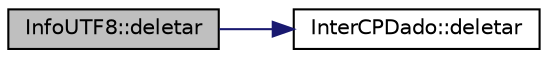 digraph "InfoUTF8::deletar"
{
  edge [fontname="Helvetica",fontsize="10",labelfontname="Helvetica",labelfontsize="10"];
  node [fontname="Helvetica",fontsize="10",shape=record];
  rankdir="LR";
  Node12 [label="InfoUTF8::deletar",height=0.2,width=0.4,color="black", fillcolor="grey75", style="filled", fontcolor="black"];
  Node12 -> Node13 [color="midnightblue",fontsize="10",style="solid",fontname="Helvetica"];
  Node13 [label="InterCPDado::deletar",height=0.2,width=0.4,color="black", fillcolor="white", style="filled",URL="$class_inter_c_p_dado.html#a8e2231285a8c010dc6fe99f0286d95de",tooltip="Destrutor de um dado da tabela de símbolos e suas eventuais dependências. "];
}
